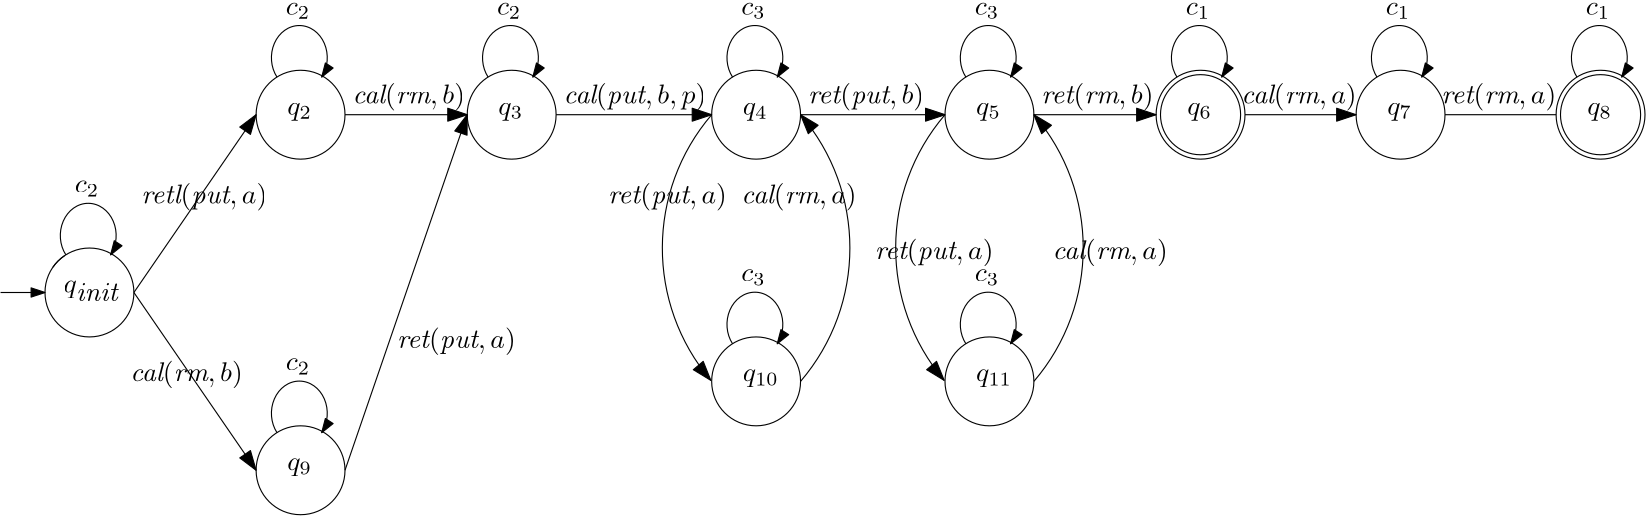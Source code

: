 <?xml version="1.0"?>
<!DOCTYPE ipe SYSTEM "ipe.dtd">
<ipe version="70107" creator="Ipe 7.1.7">
<info created="D:20151003110714" modified="D:20170130153208"/>
<preamble>\usepackage[version=0.96]{pgf}
\usepackage{tikz}
\usetikzlibrary{arrows,shapes,snakes,automata,backgrounds,petri}
\usepackage[latin1]{inputenc}
\usepackage{verbatim}</preamble>
<ipestyle name="basic">
<symbol name="arrow/arc(spx)">
<path stroke="sym-stroke" fill="sym-stroke" pen="sym-pen">
0 0 m
-1 0.333 l
-1 -0.333 l
h
</path>
</symbol>
<symbol name="arrow/farc(spx)">
<path stroke="sym-stroke" fill="white" pen="sym-pen">
0 0 m
-1 0.333 l
-1 -0.333 l
h
</path>
</symbol>
<symbol name="arrow/ptarc(spx)">
<path stroke="sym-stroke" fill="sym-stroke" pen="sym-pen">
0 0 m
-1 0.333 l
-0.8 0 l
-1 -0.333 l
h
</path>
</symbol>
<symbol name="arrow/fptarc(spx)">
<path stroke="sym-stroke" fill="white" pen="sym-pen">
0 0 m
-1 0.333 l
-0.8 0 l
-1 -0.333 l
h
</path>
</symbol>
<symbol name="mark/circle(sx)" transformations="translations">
<path fill="sym-stroke">
0.6 0 0 0.6 0 0 e
0.4 0 0 0.4 0 0 e
</path>
</symbol>
<symbol name="mark/disk(sx)" transformations="translations">
<path fill="sym-stroke">
0.6 0 0 0.6 0 0 e
</path>
</symbol>
<symbol name="mark/fdisk(sfx)" transformations="translations">
<group>
<path fill="sym-fill">
0.5 0 0 0.5 0 0 e
</path>
<path fill="sym-stroke" fillrule="eofill">
0.6 0 0 0.6 0 0 e
0.4 0 0 0.4 0 0 e
</path>
</group>
</symbol>
<symbol name="mark/box(sx)" transformations="translations">
<path fill="sym-stroke" fillrule="eofill">
-0.6 -0.6 m
0.6 -0.6 l
0.6 0.6 l
-0.6 0.6 l
h
-0.4 -0.4 m
0.4 -0.4 l
0.4 0.4 l
-0.4 0.4 l
h
</path>
</symbol>
<symbol name="mark/square(sx)" transformations="translations">
<path fill="sym-stroke">
-0.6 -0.6 m
0.6 -0.6 l
0.6 0.6 l
-0.6 0.6 l
h
</path>
</symbol>
<symbol name="mark/fsquare(sfx)" transformations="translations">
<group>
<path fill="sym-fill">
-0.5 -0.5 m
0.5 -0.5 l
0.5 0.5 l
-0.5 0.5 l
h
</path>
<path fill="sym-stroke" fillrule="eofill">
-0.6 -0.6 m
0.6 -0.6 l
0.6 0.6 l
-0.6 0.6 l
h
-0.4 -0.4 m
0.4 -0.4 l
0.4 0.4 l
-0.4 0.4 l
h
</path>
</group>
</symbol>
<symbol name="mark/cross(sx)" transformations="translations">
<group>
<path fill="sym-stroke">
-0.43 -0.57 m
0.57 0.43 l
0.43 0.57 l
-0.57 -0.43 l
h
</path>
<path fill="sym-stroke">
-0.43 0.57 m
0.57 -0.43 l
0.43 -0.57 l
-0.57 0.43 l
h
</path>
</group>
</symbol>
<symbol name="arrow/fnormal(spx)">
<path stroke="sym-stroke" fill="white" pen="sym-pen">
0 0 m
-1 0.333 l
-1 -0.333 l
h
</path>
</symbol>
<symbol name="arrow/pointed(spx)">
<path stroke="sym-stroke" fill="sym-stroke" pen="sym-pen">
0 0 m
-1 0.333 l
-0.8 0 l
-1 -0.333 l
h
</path>
</symbol>
<symbol name="arrow/fpointed(spx)">
<path stroke="sym-stroke" fill="white" pen="sym-pen">
0 0 m
-1 0.333 l
-0.8 0 l
-1 -0.333 l
h
</path>
</symbol>
<symbol name="arrow/linear(spx)">
<path stroke="sym-stroke" pen="sym-pen">
-1 0.333 m
0 0 l
-1 -0.333 l
</path>
</symbol>
<symbol name="arrow/fdouble(spx)">
<path stroke="sym-stroke" fill="white" pen="sym-pen">
0 0 m
-1 0.333 l
-1 -0.333 l
h
-1 0 m
-2 0.333 l
-2 -0.333 l
h
</path>
</symbol>
<symbol name="arrow/double(spx)">
<path stroke="sym-stroke" fill="sym-stroke" pen="sym-pen">
0 0 m
-1 0.333 l
-1 -0.333 l
h
-1 0 m
-2 0.333 l
-2 -0.333 l
h
</path>
</symbol>
<pen name="heavier" value="0.8"/>
<pen name="fat" value="1.2"/>
<pen name="ultrafat" value="2"/>
<symbolsize name="large" value="5"/>
<symbolsize name="small" value="2"/>
<symbolsize name="tiny" value="1.1"/>
<arrowsize name="large" value="10"/>
<arrowsize name="small" value="5"/>
<arrowsize name="tiny" value="3"/>
<color name="red" value="1 0 0"/>
<color name="green" value="0 1 0"/>
<color name="blue" value="0 0 1"/>
<color name="yellow" value="1 1 0"/>
<color name="orange" value="1 0.647 0"/>
<color name="gold" value="1 0.843 0"/>
<color name="purple" value="0.627 0.125 0.941"/>
<color name="gray" value="0.745"/>
<color name="brown" value="0.647 0.165 0.165"/>
<color name="navy" value="0 0 0.502"/>
<color name="pink" value="1 0.753 0.796"/>
<color name="seagreen" value="0.18 0.545 0.341"/>
<color name="turquoise" value="0.251 0.878 0.816"/>
<color name="violet" value="0.933 0.51 0.933"/>
<color name="darkblue" value="0 0 0.545"/>
<color name="darkcyan" value="0 0.545 0.545"/>
<color name="darkgray" value="0.663"/>
<color name="darkgreen" value="0 0.392 0"/>
<color name="darkmagenta" value="0.545 0 0.545"/>
<color name="darkorange" value="1 0.549 0"/>
<color name="darkred" value="0.545 0 0"/>
<color name="lightblue" value="0.678 0.847 0.902"/>
<color name="lightcyan" value="0.878 1 1"/>
<color name="lightgray" value="0.827"/>
<color name="lightgreen" value="0.565 0.933 0.565"/>
<color name="lightyellow" value="1 1 0.878"/>
<dashstyle name="dashed" value="[4] 0"/>
<dashstyle name="dotted" value="[1 3] 0"/>
<dashstyle name="dash dotted" value="[4 2 1 2] 0"/>
<dashstyle name="dash dot dotted" value="[4 2 1 2 1 2] 0"/>
<textsize name="large" value="\large"/>
<textsize name="small" value="\small"/>
<textsize name="tiny" value="\tiny"/>
<textsize name="Large" value="\Large"/>
<textsize name="LARGE" value="\LARGE"/>
<textsize name="huge" value="\huge"/>
<textsize name="Huge" value="\Huge"/>
<textsize name="footnote" value="\footnotesize"/>
<textstyle name="center" begin="\begin{center}" end="\end{center}"/>
<textstyle name="itemize" begin="\begin{itemize}" end="\end{itemize}"/>
<textstyle name="item" begin="\begin{itemize}\item{}" end="\end{itemize}"/>
<gridsize name="4 pts" value="4"/>
<gridsize name="8 pts (~3 mm)" value="8"/>
<gridsize name="16 pts (~6 mm)" value="16"/>
<gridsize name="32 pts (~12 mm)" value="32"/>
<gridsize name="10 pts (~3.5 mm)" value="10"/>
<gridsize name="20 pts (~7 mm)" value="20"/>
<gridsize name="14 pts (~5 mm)" value="14"/>
<gridsize name="28 pts (~10 mm)" value="28"/>
<gridsize name="56 pts (~20 mm)" value="56"/>
<anglesize name="90 deg" value="90"/>
<anglesize name="60 deg" value="60"/>
<anglesize name="45 deg" value="45"/>
<anglesize name="30 deg" value="30"/>
<anglesize name="22.5 deg" value="22.5"/>
<tiling name="falling" angle="-60" step="4" width="1"/>
<tiling name="rising" angle="30" step="4" width="1"/>
</ipestyle>
<page>
<layer name="alpha"/>
<view layers="alpha" active="alpha"/>
<path layer="alpha" matrix="1 0 0 1 -320 -80" stroke="black">
16 0 0 16 352 384 e
</path>
<path matrix="1 0 0 1 -32 -80" stroke="black" arrow="normal/small">
32 384 m
48 384 l
</path>
<path matrix="1 0 0 1 -32 -80" stroke="black">
50.8281 393.083 m
16 0 0 -16 64 384 55.1248 397.313 a
</path>
<path matrix="0.502672 0 0 0.580409 -89.0771 48.218" stroke="black" arrow="normal/small">
224 464 m
20 0 0 -20 240 476 256 464 a
</path>
<text matrix="1 0 0 1 -41.319 -132" transformations="translations" pos="64 436" stroke="black" type="label" width="19.967" height="4.287" depth="3.1" valign="baseline">$q_{\textit{init}}$</text>
<text matrix="1 0 0 1 -37.3189 -96" transformations="translations" pos="64 436" stroke="black" type="label" width="8.781" height="4.294" depth="1.49" valign="baseline">$c_2$</text>
<path matrix="1 0 0 1 -244 -16" stroke="black">
16 0 0 16 352 384 e
</path>
<path matrix="0.502672 0 0 0.580409 -13.0771 112.218" stroke="black" arrow="normal/small">
224 464 m
20 0 0 -20 240 476 256 464 a
</path>
<text matrix="1 0 0 1 39.205 -68" transformations="translations" pos="64 436" stroke="black" type="label" width="8.917" height="4.297" depth="1.93" valign="baseline">$q_2$</text>
<text matrix="1 0 0 1 38.681 -32" transformations="translations" pos="64 436" stroke="black" type="label" width="8.781" height="4.294" depth="1.49" valign="baseline">$c_2$</text>
<path matrix="1 0 0 1 -244 -144" stroke="black">
16 0 0 16 352 384 e
</path>
<path matrix="0.502672 0 0 0.580409 -13.0771 -15.782" stroke="black" arrow="normal/small">
224 464 m
20 0 0 -20 240 476 256 464 a
</path>
<text matrix="1 0 0 1 39.205 -196" transformations="translations" pos="64 436" stroke="black" type="label" width="8.917" height="4.297" depth="1.93" valign="baseline">$q_9$</text>
<text matrix="1 0 0 1 38.681 -160" transformations="translations" pos="64 436" stroke="black" type="label" width="8.781" height="4.294" depth="1.49" valign="baseline">$c_2$</text>
<path stroke="black" arrow="normal/normal">
48 304 m
92 368 l
</path>
<path stroke="black" arrow="normal/normal">
48 304 m
92 240 l
</path>
<text matrix="1 0 0 1 -13.319 -100" transformations="translations" pos="64 436" stroke="black" type="label" width="45.321" height="7.473" depth="2.49" valign="baseline">$\textit{retl}(\textit{put},a)$</text>
<text matrix="1 0 0 1 -17.319 -164" transformations="translations" pos="64 436" stroke="black" type="label" width="40.512" height="7.473" depth="2.49" valign="baseline">$\textit{cal}(\textit{rm},b)$</text>
<path matrix="1 0 0 1 -80 -16" stroke="black">
16 0 0 16 352 384 e
</path>
<path matrix="0.502672 0 0 0.580409 150.923 112.218" stroke="black" arrow="normal/small">
224 464 m
20 0 0 -20 240 476 256 464 a
</path>
<text matrix="1 0 0 1 203.205 -68" transformations="translations" pos="64 436" stroke="black" type="label" width="8.917" height="4.297" depth="1.93" valign="baseline">$q_4$</text>
<text matrix="1 0 0 1 202.681 -32" transformations="translations" pos="64 436" stroke="black" type="label" width="8.781" height="4.294" depth="1.49" valign="baseline">$c_3$</text>
<path matrix="1 0 0 1 4 -16" stroke="black">
16 0 0 16 352 384 e
</path>
<path matrix="0.502672 0 0 0.580409 234.923 112.218" stroke="black" arrow="normal/small">
224 464 m
20 0 0 -20 240 476 256 464 a
</path>
<text matrix="1 0 0 1 287.205 -68" transformations="translations" pos="64 436" stroke="black" type="label" width="8.917" height="4.297" depth="1.93" valign="baseline">$q_5$</text>
<text matrix="1 0 0 1 286.681 -32" transformations="translations" pos="64 436" stroke="black" type="label" width="8.781" height="4.294" depth="1.49" valign="baseline">$c_3$</text>
<path matrix="1 0 0 1 32 0" stroke="black" arrow="normal/normal">
256 368 m
308 368 l
</path>
<text matrix="1 0 0 1 226.681 -64" transformations="translations" pos="64 436" stroke="black" type="label" width="41.785" height="7.473" depth="2.49" valign="baseline">$\textit{ret}(\textit{put},b)$</text>
<path matrix="1 0 0 1 4 -112" stroke="black">
16 0 0 16 352 384 e
</path>
<path matrix="0.502672 0 0 0.580409 234.923 16.218" stroke="black" arrow="normal/small">
224 464 m
20 0 0 -20 240 476 256 464 a
</path>
<text matrix="1 0 0 1 287.205 -164" transformations="translations" pos="64 436" stroke="black" type="label" width="12.888" height="4.297" depth="1.93" valign="baseline">$q_{11}$</text>
<text matrix="1 0 0 1 286.681 -128" transformations="translations" pos="64 436" stroke="black" type="label" width="8.781" height="4.294" depth="1.49" valign="baseline">$c_3$</text>
<path matrix="1 0 0 1 -52 0" stroke="black" arrow="normal/normal">
392 368 m
73.7564 0 0 73.7564 448 320 391.695 272.358 a
</path>
<path matrix="1 0 0 1 -52 0" stroke="black" arrow="normal/normal">
424 272 m
73.7564 0 0 73.7564 368 320 424 368 a
</path>
<path matrix="1 0 0 1 80 -16" stroke="black">
16 0 0 16 352 384 e
</path>
<path matrix="0.502672 0 0 0.580409 310.923 112.218" stroke="black" arrow="normal/small">
224 464 m
20 0 0 -20 240 476 256 464 a
</path>
<text matrix="1 0 0 1 363.205 -68" transformations="translations" pos="64 436" stroke="black" type="label" width="8.917" height="4.297" depth="1.93" valign="baseline">$q_6$</text>
<text matrix="1 0 0 1 362.681 -32" transformations="translations" pos="64 436" stroke="black" type="label" width="8.781" height="4.294" depth="1.49" valign="baseline">$c_1$</text>
<path matrix="1 0 0 1 -52 0" stroke="black" arrow="normal/normal">
424 368 m
468 368 l
</path>
<path matrix="1 0 0 1 80 -16" stroke="black">
14.4222 0 0 14.4222 352 384 e
</path>
<text matrix="1 0 0 1 314.681 -120" transformations="translations" pos="64 436" stroke="black" type="label" width="41.502" height="7.473" depth="2.49" valign="baseline">$\textit{cal}(\textit{rm},a)$</text>
<text matrix="1 0 0 1 382.681 -64" transformations="translations" pos="64 436" stroke="black" type="label" width="41.502" height="7.473" depth="2.49" valign="baseline">$\textit{cal}(\textit{rm},a)$</text>
<path matrix="1 0 0 1 152 -16" stroke="black">
16 0 0 16 352 384 e
</path>
<path matrix="0.502672 0 0 0.580409 382.923 112.218" stroke="black" arrow="normal/small">
224 464 m
20 0 0 -20 240 476 256 464 a
</path>
<text matrix="1 0 0 1 435.205 -68" transformations="translations" pos="64 436" stroke="black" type="label" width="8.917" height="4.297" depth="1.93" valign="baseline">$q_7$</text>
<text matrix="1 0 0 1 434.681 -32" transformations="translations" pos="64 436" stroke="black" type="label" width="8.781" height="4.294" depth="1.49" valign="baseline">$c_1$</text>
<path matrix="1 0 0 1 -8 0" stroke="black" arrow="normal/normal">
456 368 m
496 368 l
</path>
<path matrix="1 0 0 1 224 -16" stroke="black">
16 0 0 16 352 384 e
</path>
<path matrix="0.502672 0 0 0.580409 454.923 112.218" stroke="black" arrow="normal/small">
224 464 m
20 0 0 -20 240 476 256 464 a
</path>
<text matrix="1 0 0 1 507.205 -68" transformations="translations" pos="64 436" stroke="black" type="label" width="8.917" height="4.297" depth="1.93" valign="baseline">$q_8$</text>
<text matrix="1 0 0 1 506.681 -32" transformations="translations" pos="64 436" stroke="black" type="label" width="8.781" height="4.294" depth="1.49" valign="baseline">$c_1$</text>
<path matrix="1 0 0 1 224 -16" stroke="black">
14.4222 0 0 14.4222 352 384 e
</path>
<text matrix="1 0 0 1 454.681 -64" transformations="translations" pos="64 436" stroke="black" type="label" width="41.375" height="7.473" depth="2.49" valign="baseline">$\textit{ret}(\textit{rm},a)$</text>
<path stroke="black">
520 368 m
560 368 l
</path>
<text matrix="1 0 0 1 62.681 -64" transformations="translations" pos="64 436" stroke="black" type="label" width="40.512" height="7.473" depth="2.49" valign="baseline">$\textit{cal}(\textit{rm},b)$</text>
<text matrix="1 0 0 1 138.681 -64" transformations="translations" pos="64 436" stroke="black" type="label" width="51.352" height="7.473" depth="2.49" valign="baseline">$\textit{cal}(\textit{put},b,p)$</text>
<path matrix="1 0 0 1 -168 -16" stroke="black">
16 0 0 16 352 384 e
</path>
<path matrix="0.502672 0 0 0.580409 62.923 112.218" stroke="black" arrow="normal/small">
224 464 m
20 0 0 -20 240 476 256 464 a
</path>
<text matrix="1 0 0 1 115.205 -68" transformations="translations" pos="64 436" stroke="black" type="label" width="8.917" height="4.297" depth="1.93" valign="baseline">$q_3$</text>
<text matrix="1 0 0 1 114.681 -32" transformations="translations" pos="64 436" stroke="black" type="label" width="8.781" height="4.294" depth="1.49" valign="baseline">$c_2$</text>
<path stroke="black" arrow="normal/normal">
124 368 m
168 368 l
</path>
<path stroke="black" arrow="normal/normal">
200 368 m
256 368 l
</path>
<path stroke="black" arrow="normal/normal">
124 240 m
168 368 l
</path>
<text matrix="1 0 0 1 78.681 -152" transformations="translations" pos="64 436" stroke="black" type="label" width="42.775" height="7.473" depth="2.49" valign="baseline">$\textit{ret}(\textit{put},a)$</text>
<path matrix="1 0 0 1 -80 -112" stroke="black">
16 0 0 16 352 384 e
</path>
<path matrix="0.502672 0 0 0.580409 150.923 16.218" stroke="black" arrow="normal/small">
224 464 m
20 0 0 -20 240 476 256 464 a
</path>
<text matrix="1 0 0 1 203.205 -164" transformations="translations" pos="64 436" stroke="black" type="label" width="12.888" height="4.297" depth="1.93" valign="baseline">$q_{10}$</text>
<text matrix="1 0 0 1 202.681 -128" transformations="translations" pos="64 436" stroke="black" type="label" width="8.781" height="4.294" depth="1.49" valign="baseline">$c_3$</text>
<path matrix="1 0 0 1 -136 0" stroke="black" arrow="normal/normal">
392 368 m
73.7564 0 0 73.7564 448 320 391.695 272.358 a
</path>
<path matrix="1 0 0 1 -136 0" stroke="black" arrow="normal/normal">
424 272 m
73.7564 0 0 73.7564 368 320 424 368 a
</path>
<text matrix="1 0 0 1 154.681 -100" transformations="translations" pos="64 436" stroke="black" type="label" width="42.775" height="7.473" depth="2.49" valign="baseline">$\textit{ret}(\textit{put},a)$</text>
<text matrix="1 0 0 1 202.681 -100" transformations="translations" pos="64 436" stroke="black" type="label" width="41.502" height="7.473" depth="2.49" valign="baseline">$\textit{cal}(\textit{rm},a)$</text>
<text matrix="1 0 0 1 250.681 -120" transformations="translations" pos="64 436" stroke="black" type="label" width="42.775" height="7.473" depth="2.49" valign="baseline">$\textit{ret}(\textit{put},a)$</text>
<text matrix="1 0 0 1 310.681 -64" transformations="translations" pos="64 436" stroke="black" type="label" width="40.384" height="7.473" depth="2.49" valign="baseline">$\textit{ret}(\textit{rm},b)$</text>
</page>
</ipe>
